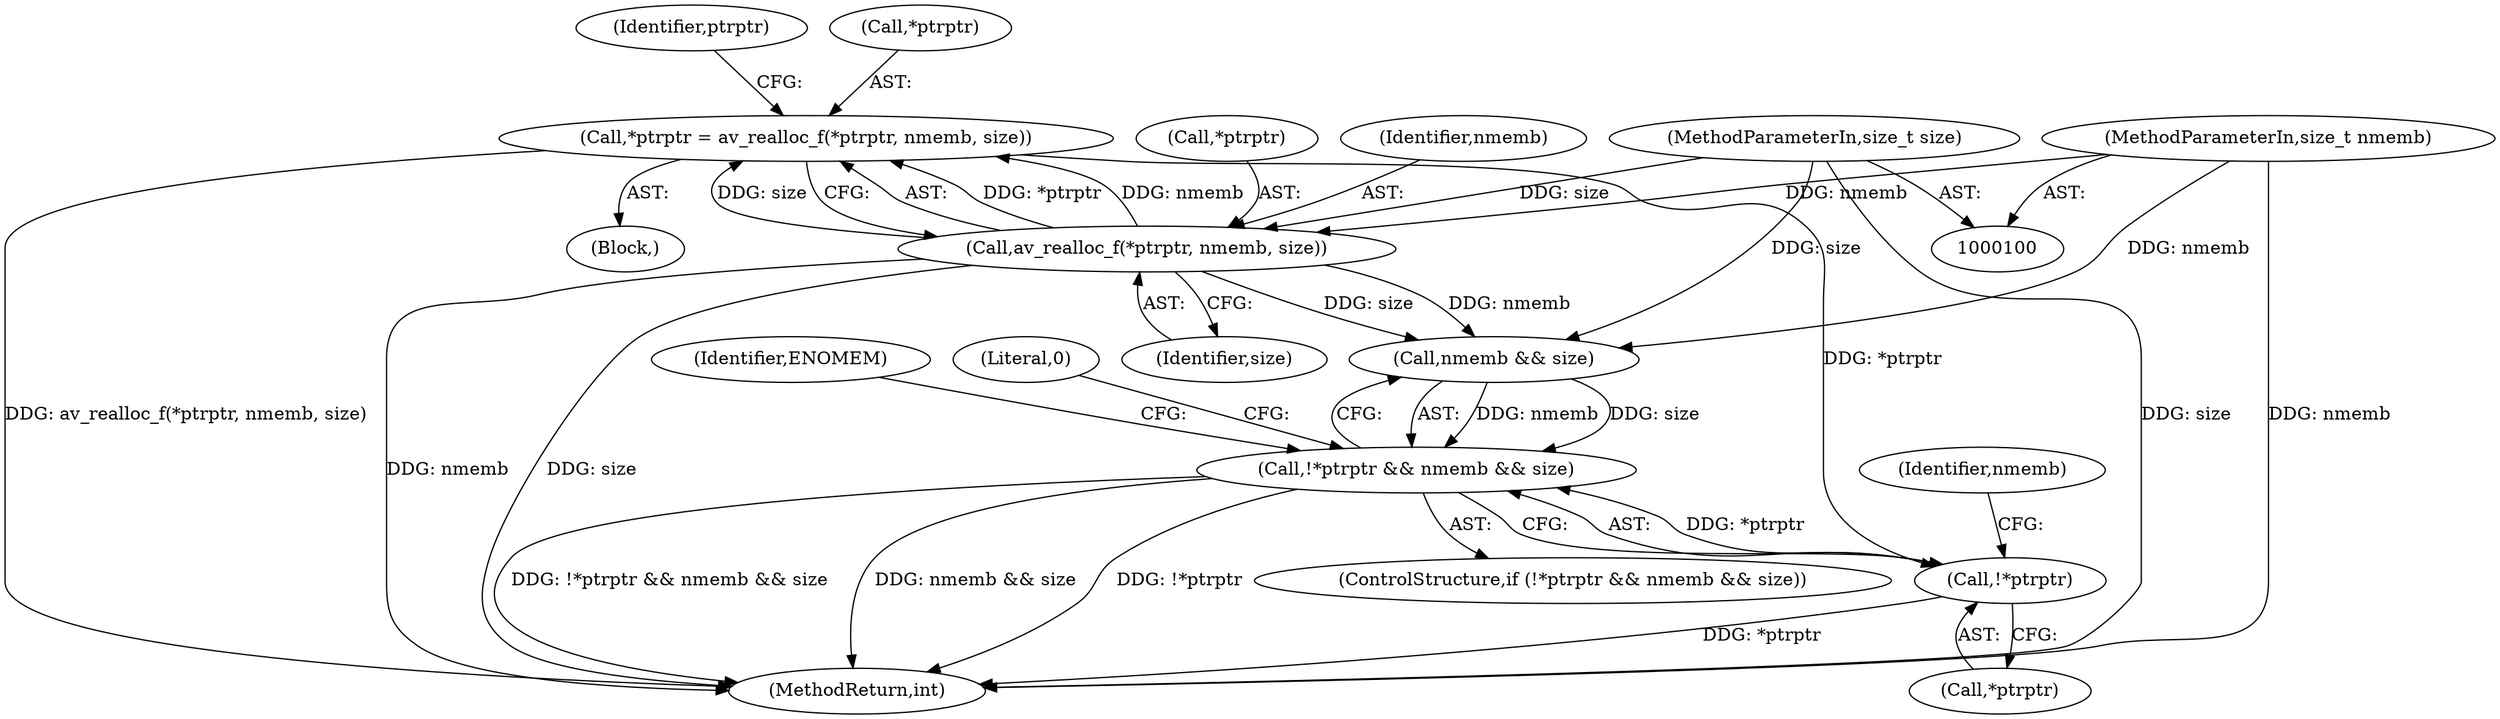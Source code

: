 digraph "0_FFmpeg_c94f9e854228e0ea00e1de8769d8d3f7cab84a55@API" {
"1000109" [label="(Call,*ptrptr = av_realloc_f(*ptrptr, nmemb, size))"];
"1000112" [label="(Call,av_realloc_f(*ptrptr, nmemb, size))"];
"1000102" [label="(MethodParameterIn,size_t nmemb)"];
"1000103" [label="(MethodParameterIn,size_t size)"];
"1000119" [label="(Call,!*ptrptr)"];
"1000118" [label="(Call,!*ptrptr && nmemb && size)"];
"1000127" [label="(Identifier,ENOMEM)"];
"1000104" [label="(Block,)"];
"1000116" [label="(Identifier,size)"];
"1000120" [label="(Call,*ptrptr)"];
"1000123" [label="(Identifier,nmemb)"];
"1000122" [label="(Call,nmemb && size)"];
"1000112" [label="(Call,av_realloc_f(*ptrptr, nmemb, size))"];
"1000109" [label="(Call,*ptrptr = av_realloc_f(*ptrptr, nmemb, size))"];
"1000129" [label="(Literal,0)"];
"1000102" [label="(MethodParameterIn,size_t nmemb)"];
"1000121" [label="(Identifier,ptrptr)"];
"1000110" [label="(Call,*ptrptr)"];
"1000113" [label="(Call,*ptrptr)"];
"1000103" [label="(MethodParameterIn,size_t size)"];
"1000118" [label="(Call,!*ptrptr && nmemb && size)"];
"1000117" [label="(ControlStructure,if (!*ptrptr && nmemb && size))"];
"1000115" [label="(Identifier,nmemb)"];
"1000130" [label="(MethodReturn,int)"];
"1000119" [label="(Call,!*ptrptr)"];
"1000109" -> "1000104"  [label="AST: "];
"1000109" -> "1000112"  [label="CFG: "];
"1000110" -> "1000109"  [label="AST: "];
"1000112" -> "1000109"  [label="AST: "];
"1000121" -> "1000109"  [label="CFG: "];
"1000109" -> "1000130"  [label="DDG: av_realloc_f(*ptrptr, nmemb, size)"];
"1000112" -> "1000109"  [label="DDG: *ptrptr"];
"1000112" -> "1000109"  [label="DDG: nmemb"];
"1000112" -> "1000109"  [label="DDG: size"];
"1000109" -> "1000119"  [label="DDG: *ptrptr"];
"1000112" -> "1000116"  [label="CFG: "];
"1000113" -> "1000112"  [label="AST: "];
"1000115" -> "1000112"  [label="AST: "];
"1000116" -> "1000112"  [label="AST: "];
"1000112" -> "1000130"  [label="DDG: nmemb"];
"1000112" -> "1000130"  [label="DDG: size"];
"1000102" -> "1000112"  [label="DDG: nmemb"];
"1000103" -> "1000112"  [label="DDG: size"];
"1000112" -> "1000122"  [label="DDG: nmemb"];
"1000112" -> "1000122"  [label="DDG: size"];
"1000102" -> "1000100"  [label="AST: "];
"1000102" -> "1000130"  [label="DDG: nmemb"];
"1000102" -> "1000122"  [label="DDG: nmemb"];
"1000103" -> "1000100"  [label="AST: "];
"1000103" -> "1000130"  [label="DDG: size"];
"1000103" -> "1000122"  [label="DDG: size"];
"1000119" -> "1000118"  [label="AST: "];
"1000119" -> "1000120"  [label="CFG: "];
"1000120" -> "1000119"  [label="AST: "];
"1000123" -> "1000119"  [label="CFG: "];
"1000118" -> "1000119"  [label="CFG: "];
"1000119" -> "1000130"  [label="DDG: *ptrptr"];
"1000119" -> "1000118"  [label="DDG: *ptrptr"];
"1000118" -> "1000117"  [label="AST: "];
"1000118" -> "1000122"  [label="CFG: "];
"1000122" -> "1000118"  [label="AST: "];
"1000127" -> "1000118"  [label="CFG: "];
"1000129" -> "1000118"  [label="CFG: "];
"1000118" -> "1000130"  [label="DDG: !*ptrptr && nmemb && size"];
"1000118" -> "1000130"  [label="DDG: nmemb && size"];
"1000118" -> "1000130"  [label="DDG: !*ptrptr"];
"1000122" -> "1000118"  [label="DDG: nmemb"];
"1000122" -> "1000118"  [label="DDG: size"];
}
